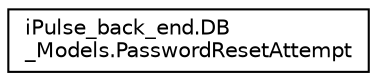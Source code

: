 digraph "Graphical Class Hierarchy"
{
 // LATEX_PDF_SIZE
  edge [fontname="Helvetica",fontsize="10",labelfontname="Helvetica",labelfontsize="10"];
  node [fontname="Helvetica",fontsize="10",shape=record];
  rankdir="LR";
  Node0 [label="iPulse_back_end.DB\l_Models.PasswordResetAttempt",height=0.2,width=0.4,color="black", fillcolor="white", style="filled",URL="$classiPulse__back__end_1_1DB__Models_1_1PasswordResetAttempt.html",tooltip=" "];
}
